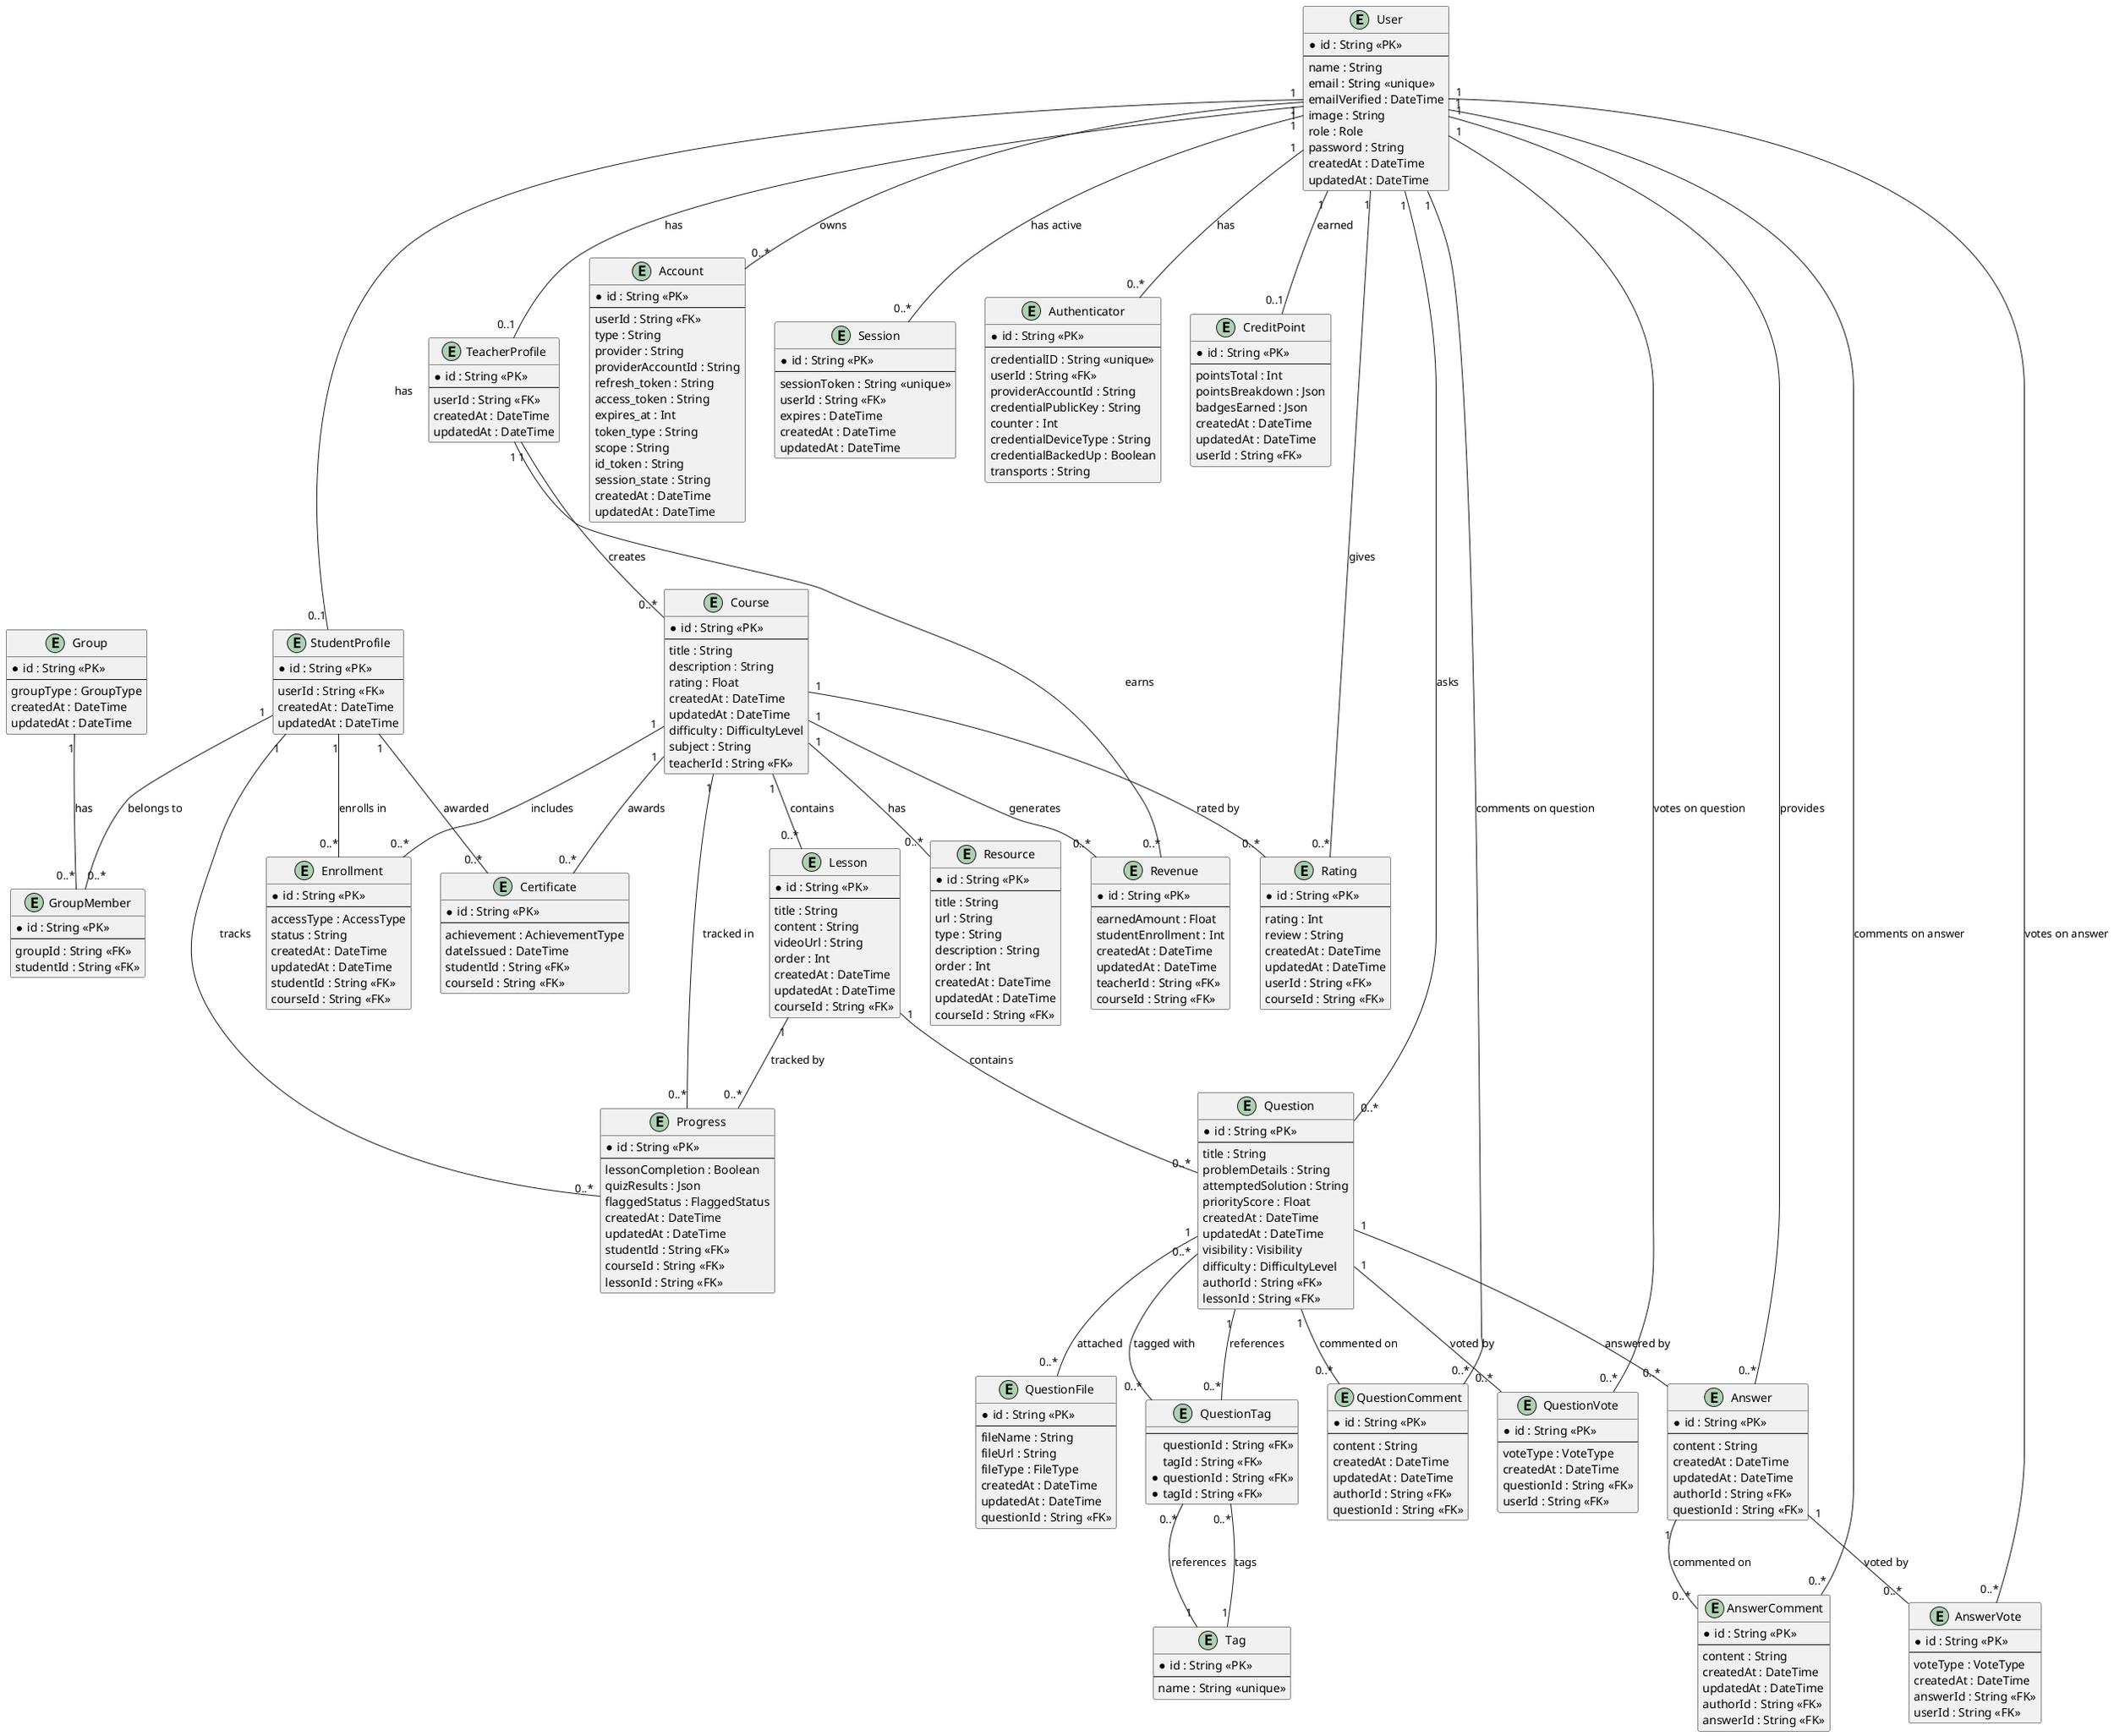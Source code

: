 @startuml
entity "User" as User {
    * id : String <<PK>>
    --
    name : String
    email : String <<unique>>
    emailVerified : DateTime
    image : String
    role : Role
    password : String
    createdAt : DateTime
    updatedAt : DateTime
}

entity "StudentProfile" as StudentProfile {
    * id : String <<PK>>
    --
    userId : String <<FK>>
    createdAt : DateTime
    updatedAt : DateTime
}

entity "TeacherProfile" as TeacherProfile {
    * id : String <<PK>>
    --
    userId : String <<FK>>
    createdAt : DateTime
    updatedAt : DateTime
}

entity "Account" as Account {
    * id : String <<PK>>
    --
    userId : String <<FK>>
    type : String
    provider : String
    providerAccountId : String
    refresh_token : String
    access_token : String
    expires_at : Int
    token_type : String
    scope : String
    id_token : String
    session_state : String
    createdAt : DateTime
    updatedAt : DateTime
}

entity "Session" as Session {
    * id : String <<PK>>
    --
    sessionToken : String <<unique>>
    userId : String <<FK>>
    expires : DateTime
    createdAt : DateTime
    updatedAt : DateTime
}

entity "Authenticator" as Authenticator {
    * id : String <<PK>>
    --
    credentialID : String <<unique>>
    userId : String <<FK>>
    providerAccountId : String
    credentialPublicKey : String
    counter : Int
    credentialDeviceType : String
    credentialBackedUp : Boolean
    transports : String
}

entity "Course" as Course {
    * id : String <<PK>>
    --
    title : String
    description : String
    rating : Float
    createdAt : DateTime
    updatedAt : DateTime
    difficulty : DifficultyLevel
    subject : String
    teacherId : String <<FK>>
}

entity "Lesson" as Lesson {
    * id : String <<PK>>
    --
    title : String
    content : String
    videoUrl : String
    order : Int
    createdAt : DateTime
    updatedAt : DateTime
    courseId : String <<FK>>
}

entity "Enrollment" as Enrollment {
    * id : String <<PK>>
    --
    accessType : AccessType
    status : String
    createdAt : DateTime
    updatedAt : DateTime
    studentId : String <<FK>>
    courseId : String <<FK>>
}

entity "Progress" as Progress {
    * id : String <<PK>>
    --
    lessonCompletion : Boolean
    quizResults : Json
    flaggedStatus : FlaggedStatus
    createdAt : DateTime
    updatedAt : DateTime
    studentId : String <<FK>>
    courseId : String <<FK>>
    lessonId : String <<FK>>
}

entity "Group" as Group {
    * id : String <<PK>>
    --
    groupType : GroupType
    createdAt : DateTime
    updatedAt : DateTime
}

entity "GroupMember" as GroupMember {
    * id : String <<PK>>
    --
    groupId : String <<FK>>
    studentId : String <<FK>>
}

entity "CreditPoint" as CreditPoint {
    * id : String <<PK>>
    --
    pointsTotal : Int
    pointsBreakdown : Json
    badgesEarned : Json
    createdAt : DateTime
    updatedAt : DateTime
    userId : String <<FK>>
}

entity "Rating" as Rating {
    * id : String <<PK>>
    --
    rating : Int
    review : String
    createdAt : DateTime
    updatedAt : DateTime
    userId : String <<FK>>
    courseId : String <<FK>>
}

entity "Question" as Question {
    * id : String <<PK>>
    --
    title : String
    problemDetails : String
    attemptedSolution : String
    priorityScore : Float
    createdAt : DateTime
    updatedAt : DateTime
    visibility : Visibility
    difficulty : DifficultyLevel
    authorId : String <<FK>>
    lessonId : String <<FK>>
}

entity "Answer" as Answer {
    * id : String <<PK>>
    --
    content : String
    createdAt : DateTime
    updatedAt : DateTime
    authorId : String <<FK>>
    questionId : String <<FK>>
}

entity "QuestionFile" as QuestionFile {
    * id : String <<PK>>
    --
    fileName : String
    fileUrl : String
    fileType : FileType
    createdAt : DateTime
    updatedAt : DateTime
    questionId : String <<FK>>
}

entity "QuestionVote" as QuestionVote {
    * id : String <<PK>>
    --
    voteType : VoteType
    createdAt : DateTime
    questionId : String <<FK>>
    userId : String <<FK>>
}

entity "AnswerVote" as AnswerVote {
    * id : String <<PK>>
    --
    voteType : VoteType
    createdAt : DateTime
    answerId : String <<FK>>
    userId : String <<FK>>
}

entity "QuestionComment" as QuestionComment {
    * id : String <<PK>>
    --
    content : String
    createdAt : DateTime
    updatedAt : DateTime
    authorId : String <<FK>>
    questionId : String <<FK>>
}

entity "AnswerComment" as AnswerComment {
    * id : String <<PK>>
    --
    content : String
    createdAt : DateTime
    updatedAt : DateTime
    authorId : String <<FK>>
    answerId : String <<FK>>
}

entity "Tag" as Tag {
    * id : String <<PK>>
    --
    name : String <<unique>>
}

entity "QuestionTag" as QuestionTag {
    --
    questionId : String <<FK>>
    tagId : String <<FK>>
}

entity "Certificate" as Certificate {
    * id : String <<PK>>
    --
    achievement : AchievementType
    dateIssued : DateTime
    studentId : String <<FK>>
    courseId : String <<FK>>
}

entity "Revenue" as Revenue {
    * id : String <<PK>>
    --
    earnedAmount : Float
    studentEnrollment : Int
    createdAt : DateTime
    updatedAt : DateTime
    teacherId : String <<FK>>
    courseId : String <<FK>>
}

entity "Resource" as Resource {
    * id : String <<PK>>
    --
    title : String
    url : String
    type : String
    description : String
    order : Int
    createdAt : DateTime
    updatedAt : DateTime
    courseId : String <<FK>>
}

User "1" -- "0..1" StudentProfile : "has"
User "1" -- "0..1" TeacherProfile : "has"
User "1" -- "0..*" Account : "owns"
User "1" -- "0..*" Session : "has active"
User "1" -- "0..*" Authenticator : "has"
User "1" -- "0..1" CreditPoint : "earned"
User "1" -- "0..*" Rating : "gives"
User "1" -- "0..*" Question : "asks"
User "1" -- "0..*" Answer : "provides"
User "1" -- "0..*" QuestionComment : "comments on question"
User "1" -- "0..*" AnswerComment : "comments on answer"
User "1" -- "0..*" QuestionVote : "votes on question"
User "1" -- "0..*" AnswerVote : "votes on answer"
StudentProfile "1" -- "0..*" Enrollment : "enrolls in"
StudentProfile "1" -- "0..*" Progress : "tracks"
StudentProfile "1" -- "0..*" Certificate : "awarded"
StudentProfile "1" -- "0..*" GroupMember : "belongs to"
TeacherProfile "1" -- "0..*" Course : "creates"
TeacherProfile "1" -- "0..*" Revenue : "earns"
Course "1" -- "0..*" Lesson : "contains"
Course "1" -- "0..*" Enrollment : "includes"
Course "1" -- "0..*" Progress : "tracked in"
Course "1" -- "0..*" Rating : "rated by"
Course "1" -- "0..*" Certificate : "awards"
Course "1" -- "0..*" Revenue : "generates"
Course "1" -- "0..*" Resource : "has"
Lesson "1" -- "0..*" Progress : "tracked by"
Lesson "1" -- "0..*" Question : "contains"
Group "1" -- "0..*" GroupMember : "has"
Question "1" -- "0..*" QuestionFile : "attached"
Question "1" -- "0..*" QuestionVote : "voted by"
Question "1" -- "0..*" QuestionComment : "commented on"
Question "1" -- "0..*" Answer : "answered by"
Answer "1" -- "0..*" AnswerVote : "voted by"
Answer "1" -- "0..*" AnswerComment : "commented on"
Tag "1" -- "0..*" QuestionTag : "tags"
Question "0..*" -- "0..*" QuestionTag : "tagged with"

entity "QuestionTag" as QuestionTag {
    * questionId : String <<FK>>
    * tagId : String <<FK>>
}

QuestionTag "0..*" -- "1" Question : "references"
QuestionTag "0..*" -- "1" Tag : "references"

@enduml
